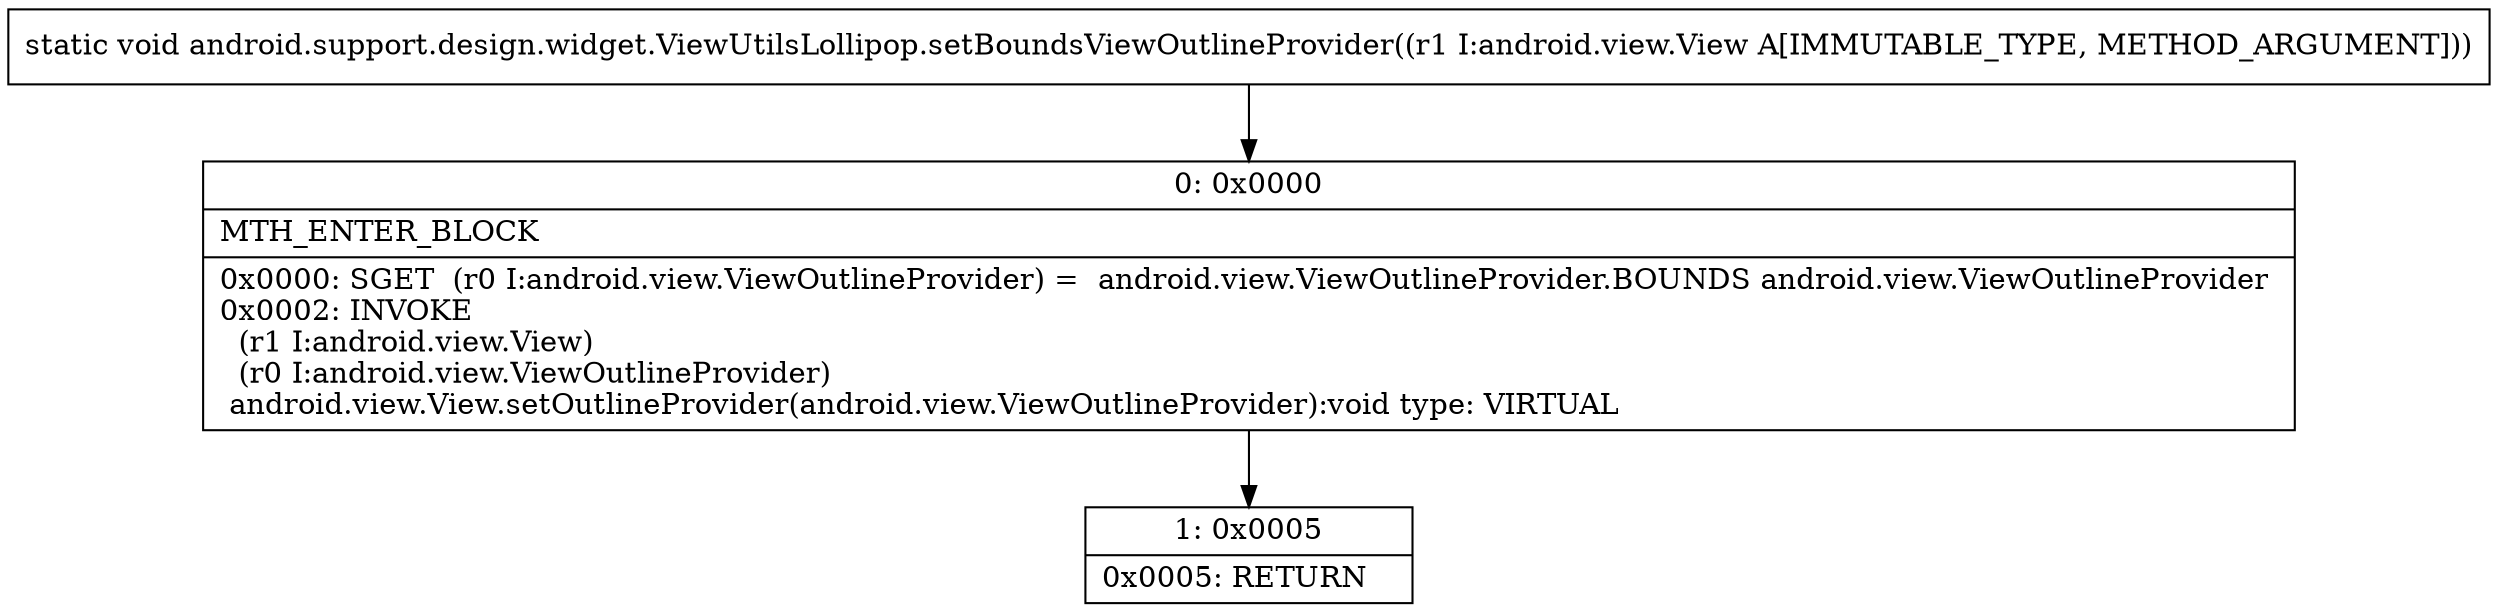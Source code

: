 digraph "CFG forandroid.support.design.widget.ViewUtilsLollipop.setBoundsViewOutlineProvider(Landroid\/view\/View;)V" {
Node_0 [shape=record,label="{0\:\ 0x0000|MTH_ENTER_BLOCK\l|0x0000: SGET  (r0 I:android.view.ViewOutlineProvider) =  android.view.ViewOutlineProvider.BOUNDS android.view.ViewOutlineProvider \l0x0002: INVOKE  \l  (r1 I:android.view.View)\l  (r0 I:android.view.ViewOutlineProvider)\l android.view.View.setOutlineProvider(android.view.ViewOutlineProvider):void type: VIRTUAL \l}"];
Node_1 [shape=record,label="{1\:\ 0x0005|0x0005: RETURN   \l}"];
MethodNode[shape=record,label="{static void android.support.design.widget.ViewUtilsLollipop.setBoundsViewOutlineProvider((r1 I:android.view.View A[IMMUTABLE_TYPE, METHOD_ARGUMENT])) }"];
MethodNode -> Node_0;
Node_0 -> Node_1;
}

